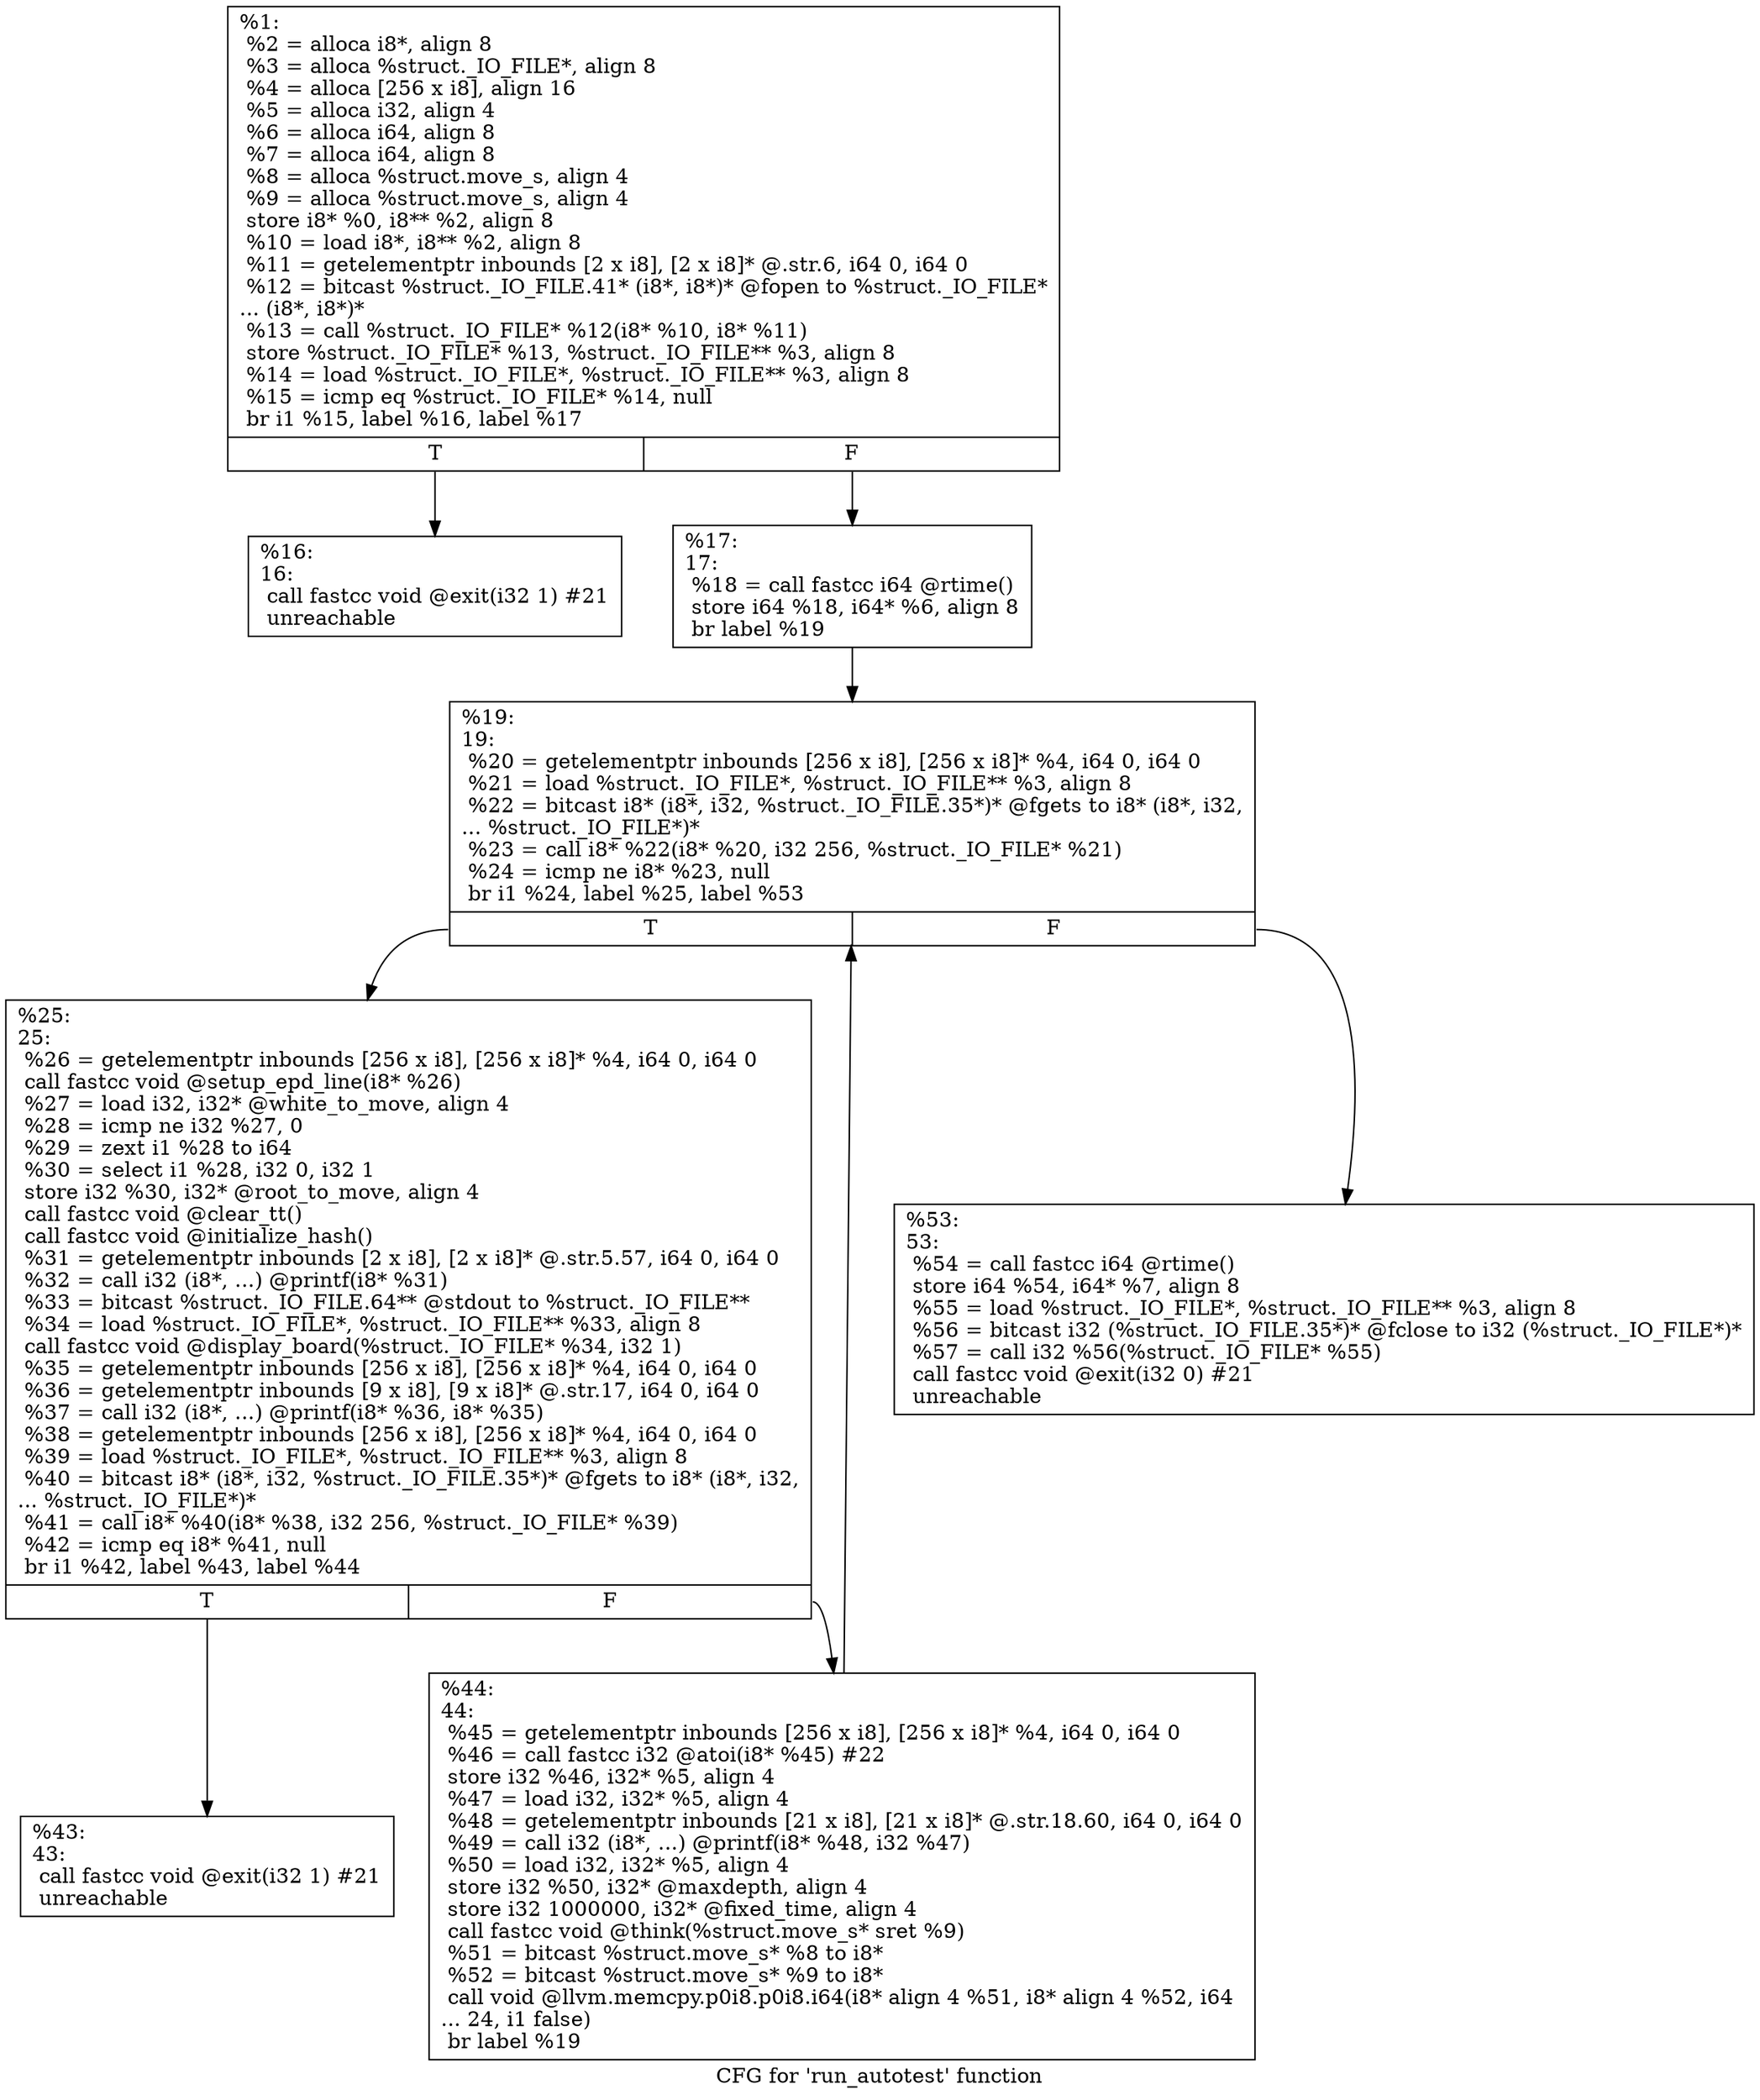 digraph "CFG for 'run_autotest' function" {
	label="CFG for 'run_autotest' function";

	Node0x26285c0 [shape=record,label="{%1:\l  %2 = alloca i8*, align 8\l  %3 = alloca %struct._IO_FILE*, align 8\l  %4 = alloca [256 x i8], align 16\l  %5 = alloca i32, align 4\l  %6 = alloca i64, align 8\l  %7 = alloca i64, align 8\l  %8 = alloca %struct.move_s, align 4\l  %9 = alloca %struct.move_s, align 4\l  store i8* %0, i8** %2, align 8\l  %10 = load i8*, i8** %2, align 8\l  %11 = getelementptr inbounds [2 x i8], [2 x i8]* @.str.6, i64 0, i64 0\l  %12 = bitcast %struct._IO_FILE.41* (i8*, i8*)* @fopen to %struct._IO_FILE*\l... (i8*, i8*)*\l  %13 = call %struct._IO_FILE* %12(i8* %10, i8* %11)\l  store %struct._IO_FILE* %13, %struct._IO_FILE** %3, align 8\l  %14 = load %struct._IO_FILE*, %struct._IO_FILE** %3, align 8\l  %15 = icmp eq %struct._IO_FILE* %14, null\l  br i1 %15, label %16, label %17\l|{<s0>T|<s1>F}}"];
	Node0x26285c0:s0 -> Node0x2628610;
	Node0x26285c0:s1 -> Node0x2628660;
	Node0x2628610 [shape=record,label="{%16:\l16:                                               \l  call fastcc void @exit(i32 1) #21\l  unreachable\l}"];
	Node0x2628660 [shape=record,label="{%17:\l17:                                               \l  %18 = call fastcc i64 @rtime()\l  store i64 %18, i64* %6, align 8\l  br label %19\l}"];
	Node0x2628660 -> Node0x26286b0;
	Node0x26286b0 [shape=record,label="{%19:\l19:                                               \l  %20 = getelementptr inbounds [256 x i8], [256 x i8]* %4, i64 0, i64 0\l  %21 = load %struct._IO_FILE*, %struct._IO_FILE** %3, align 8\l  %22 = bitcast i8* (i8*, i32, %struct._IO_FILE.35*)* @fgets to i8* (i8*, i32,\l... %struct._IO_FILE*)*\l  %23 = call i8* %22(i8* %20, i32 256, %struct._IO_FILE* %21)\l  %24 = icmp ne i8* %23, null\l  br i1 %24, label %25, label %53\l|{<s0>T|<s1>F}}"];
	Node0x26286b0:s0 -> Node0x2628700;
	Node0x26286b0:s1 -> Node0x26287f0;
	Node0x2628700 [shape=record,label="{%25:\l25:                                               \l  %26 = getelementptr inbounds [256 x i8], [256 x i8]* %4, i64 0, i64 0\l  call fastcc void @setup_epd_line(i8* %26)\l  %27 = load i32, i32* @white_to_move, align 4\l  %28 = icmp ne i32 %27, 0\l  %29 = zext i1 %28 to i64\l  %30 = select i1 %28, i32 0, i32 1\l  store i32 %30, i32* @root_to_move, align 4\l  call fastcc void @clear_tt()\l  call fastcc void @initialize_hash()\l  %31 = getelementptr inbounds [2 x i8], [2 x i8]* @.str.5.57, i64 0, i64 0\l  %32 = call i32 (i8*, ...) @printf(i8* %31)\l  %33 = bitcast %struct._IO_FILE.64** @stdout to %struct._IO_FILE**\l  %34 = load %struct._IO_FILE*, %struct._IO_FILE** %33, align 8\l  call fastcc void @display_board(%struct._IO_FILE* %34, i32 1)\l  %35 = getelementptr inbounds [256 x i8], [256 x i8]* %4, i64 0, i64 0\l  %36 = getelementptr inbounds [9 x i8], [9 x i8]* @.str.17, i64 0, i64 0\l  %37 = call i32 (i8*, ...) @printf(i8* %36, i8* %35)\l  %38 = getelementptr inbounds [256 x i8], [256 x i8]* %4, i64 0, i64 0\l  %39 = load %struct._IO_FILE*, %struct._IO_FILE** %3, align 8\l  %40 = bitcast i8* (i8*, i32, %struct._IO_FILE.35*)* @fgets to i8* (i8*, i32,\l... %struct._IO_FILE*)*\l  %41 = call i8* %40(i8* %38, i32 256, %struct._IO_FILE* %39)\l  %42 = icmp eq i8* %41, null\l  br i1 %42, label %43, label %44\l|{<s0>T|<s1>F}}"];
	Node0x2628700:s0 -> Node0x2628750;
	Node0x2628700:s1 -> Node0x26287a0;
	Node0x2628750 [shape=record,label="{%43:\l43:                                               \l  call fastcc void @exit(i32 1) #21\l  unreachable\l}"];
	Node0x26287a0 [shape=record,label="{%44:\l44:                                               \l  %45 = getelementptr inbounds [256 x i8], [256 x i8]* %4, i64 0, i64 0\l  %46 = call fastcc i32 @atoi(i8* %45) #22\l  store i32 %46, i32* %5, align 4\l  %47 = load i32, i32* %5, align 4\l  %48 = getelementptr inbounds [21 x i8], [21 x i8]* @.str.18.60, i64 0, i64 0\l  %49 = call i32 (i8*, ...) @printf(i8* %48, i32 %47)\l  %50 = load i32, i32* %5, align 4\l  store i32 %50, i32* @maxdepth, align 4\l  store i32 1000000, i32* @fixed_time, align 4\l  call fastcc void @think(%struct.move_s* sret %9)\l  %51 = bitcast %struct.move_s* %8 to i8*\l  %52 = bitcast %struct.move_s* %9 to i8*\l  call void @llvm.memcpy.p0i8.p0i8.i64(i8* align 4 %51, i8* align 4 %52, i64\l... 24, i1 false)\l  br label %19\l}"];
	Node0x26287a0 -> Node0x26286b0;
	Node0x26287f0 [shape=record,label="{%53:\l53:                                               \l  %54 = call fastcc i64 @rtime()\l  store i64 %54, i64* %7, align 8\l  %55 = load %struct._IO_FILE*, %struct._IO_FILE** %3, align 8\l  %56 = bitcast i32 (%struct._IO_FILE.35*)* @fclose to i32 (%struct._IO_FILE*)*\l  %57 = call i32 %56(%struct._IO_FILE* %55)\l  call fastcc void @exit(i32 0) #21\l  unreachable\l}"];
}
